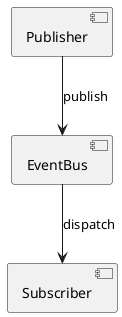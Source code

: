 @startuml
component Publisher
component Subscriber
component EventBus
Publisher --> EventBus : publish
EventBus --> Subscriber : dispatch
@enduml
